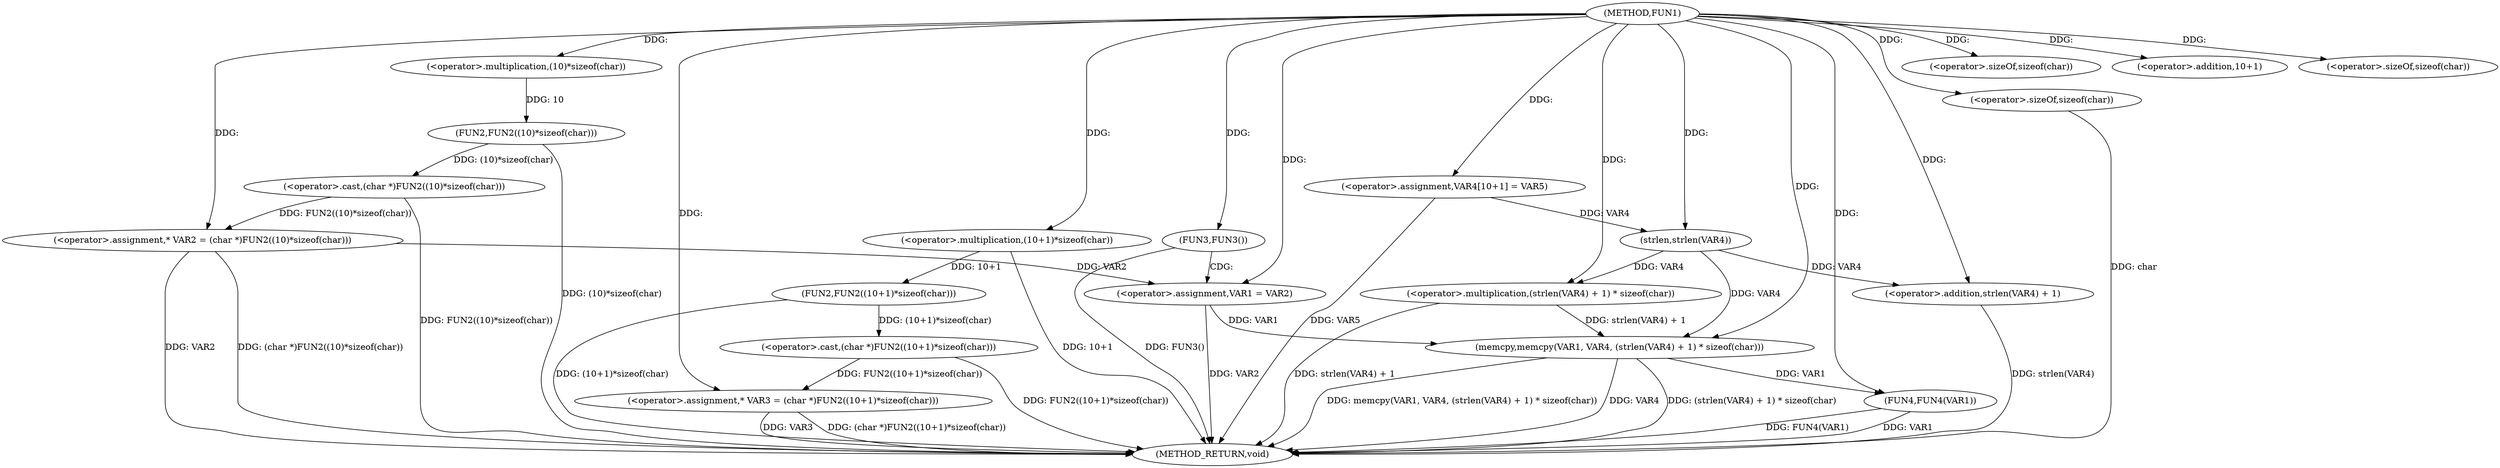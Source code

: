 digraph FUN1 {  
"1000100" [label = "(METHOD,FUN1)" ]
"1000148" [label = "(METHOD_RETURN,void)" ]
"1000104" [label = "(<operator>.assignment,* VAR2 = (char *)FUN2((10)*sizeof(char)))" ]
"1000106" [label = "(<operator>.cast,(char *)FUN2((10)*sizeof(char)))" ]
"1000108" [label = "(FUN2,FUN2((10)*sizeof(char)))" ]
"1000109" [label = "(<operator>.multiplication,(10)*sizeof(char))" ]
"1000111" [label = "(<operator>.sizeOf,sizeof(char))" ]
"1000114" [label = "(<operator>.assignment,* VAR3 = (char *)FUN2((10+1)*sizeof(char)))" ]
"1000116" [label = "(<operator>.cast,(char *)FUN2((10+1)*sizeof(char)))" ]
"1000118" [label = "(FUN2,FUN2((10+1)*sizeof(char)))" ]
"1000119" [label = "(<operator>.multiplication,(10+1)*sizeof(char))" ]
"1000120" [label = "(<operator>.addition,10+1)" ]
"1000123" [label = "(<operator>.sizeOf,sizeof(char))" ]
"1000126" [label = "(FUN3,FUN3())" ]
"1000128" [label = "(<operator>.assignment,VAR1 = VAR2)" ]
"1000133" [label = "(<operator>.assignment,VAR4[10+1] = VAR5)" ]
"1000136" [label = "(memcpy,memcpy(VAR1, VAR4, (strlen(VAR4) + 1) * sizeof(char)))" ]
"1000139" [label = "(<operator>.multiplication,(strlen(VAR4) + 1) * sizeof(char))" ]
"1000140" [label = "(<operator>.addition,strlen(VAR4) + 1)" ]
"1000141" [label = "(strlen,strlen(VAR4))" ]
"1000144" [label = "(<operator>.sizeOf,sizeof(char))" ]
"1000146" [label = "(FUN4,FUN4(VAR1))" ]
  "1000106" -> "1000148"  [ label = "DDG: FUN2((10)*sizeof(char))"] 
  "1000104" -> "1000148"  [ label = "DDG: VAR2"] 
  "1000139" -> "1000148"  [ label = "DDG: strlen(VAR4) + 1"] 
  "1000114" -> "1000148"  [ label = "DDG: VAR3"] 
  "1000116" -> "1000148"  [ label = "DDG: FUN2((10+1)*sizeof(char))"] 
  "1000118" -> "1000148"  [ label = "DDG: (10+1)*sizeof(char)"] 
  "1000146" -> "1000148"  [ label = "DDG: FUN4(VAR1)"] 
  "1000128" -> "1000148"  [ label = "DDG: VAR2"] 
  "1000126" -> "1000148"  [ label = "DDG: FUN3()"] 
  "1000140" -> "1000148"  [ label = "DDG: strlen(VAR4)"] 
  "1000136" -> "1000148"  [ label = "DDG: (strlen(VAR4) + 1) * sizeof(char)"] 
  "1000133" -> "1000148"  [ label = "DDG: VAR5"] 
  "1000119" -> "1000148"  [ label = "DDG: 10+1"] 
  "1000136" -> "1000148"  [ label = "DDG: memcpy(VAR1, VAR4, (strlen(VAR4) + 1) * sizeof(char))"] 
  "1000144" -> "1000148"  [ label = "DDG: char"] 
  "1000136" -> "1000148"  [ label = "DDG: VAR4"] 
  "1000146" -> "1000148"  [ label = "DDG: VAR1"] 
  "1000114" -> "1000148"  [ label = "DDG: (char *)FUN2((10+1)*sizeof(char))"] 
  "1000104" -> "1000148"  [ label = "DDG: (char *)FUN2((10)*sizeof(char))"] 
  "1000108" -> "1000148"  [ label = "DDG: (10)*sizeof(char)"] 
  "1000106" -> "1000104"  [ label = "DDG: FUN2((10)*sizeof(char))"] 
  "1000100" -> "1000104"  [ label = "DDG: "] 
  "1000108" -> "1000106"  [ label = "DDG: (10)*sizeof(char)"] 
  "1000109" -> "1000108"  [ label = "DDG: 10"] 
  "1000100" -> "1000109"  [ label = "DDG: "] 
  "1000100" -> "1000111"  [ label = "DDG: "] 
  "1000116" -> "1000114"  [ label = "DDG: FUN2((10+1)*sizeof(char))"] 
  "1000100" -> "1000114"  [ label = "DDG: "] 
  "1000118" -> "1000116"  [ label = "DDG: (10+1)*sizeof(char)"] 
  "1000119" -> "1000118"  [ label = "DDG: 10+1"] 
  "1000100" -> "1000119"  [ label = "DDG: "] 
  "1000100" -> "1000120"  [ label = "DDG: "] 
  "1000100" -> "1000123"  [ label = "DDG: "] 
  "1000100" -> "1000126"  [ label = "DDG: "] 
  "1000104" -> "1000128"  [ label = "DDG: VAR2"] 
  "1000100" -> "1000128"  [ label = "DDG: "] 
  "1000100" -> "1000133"  [ label = "DDG: "] 
  "1000128" -> "1000136"  [ label = "DDG: VAR1"] 
  "1000100" -> "1000136"  [ label = "DDG: "] 
  "1000141" -> "1000136"  [ label = "DDG: VAR4"] 
  "1000139" -> "1000136"  [ label = "DDG: strlen(VAR4) + 1"] 
  "1000141" -> "1000139"  [ label = "DDG: VAR4"] 
  "1000100" -> "1000139"  [ label = "DDG: "] 
  "1000141" -> "1000140"  [ label = "DDG: VAR4"] 
  "1000133" -> "1000141"  [ label = "DDG: VAR4"] 
  "1000100" -> "1000141"  [ label = "DDG: "] 
  "1000100" -> "1000140"  [ label = "DDG: "] 
  "1000100" -> "1000144"  [ label = "DDG: "] 
  "1000136" -> "1000146"  [ label = "DDG: VAR1"] 
  "1000100" -> "1000146"  [ label = "DDG: "] 
  "1000126" -> "1000128"  [ label = "CDG: "] 
}
